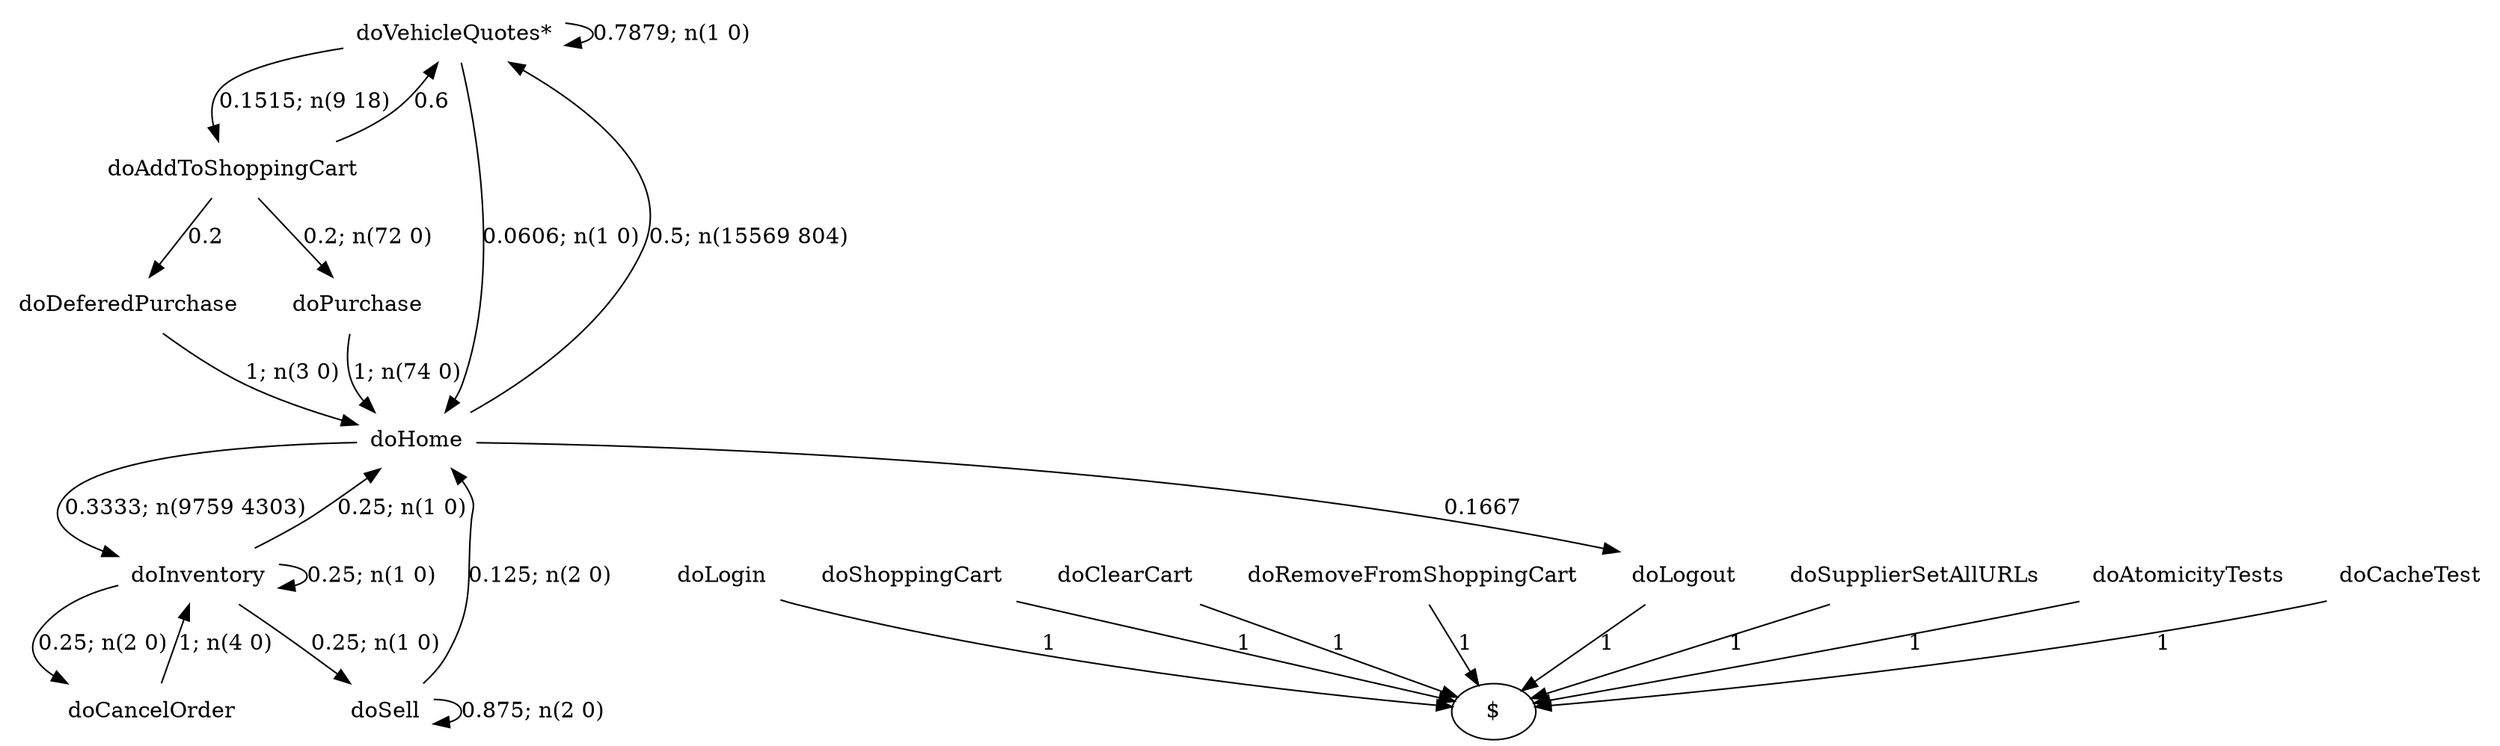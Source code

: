 digraph G {"doVehicleQuotes*" [label="doVehicleQuotes*",shape=none];"doSupplierSetAllURLs" [label="doSupplierSetAllURLs",shape=none];"doAtomicityTests" [label="doAtomicityTests",shape=none];"doCacheTest" [label="doCacheTest",shape=none];"doLogin" [label="doLogin",shape=none];"doAddToShoppingCart" [label="doAddToShoppingCart",shape=none];"doDeferedPurchase" [label="doDeferedPurchase",shape=none];"doHome" [label="doHome",shape=none];"doShoppingCart" [label="doShoppingCart",shape=none];"doClearCart" [label="doClearCart",shape=none];"doPurchase" [label="doPurchase",shape=none];"doInventory" [label="doInventory",shape=none];"doSell" [label="doSell",shape=none];"doLogout" [label="doLogout",shape=none];"doCancelOrder" [label="doCancelOrder",shape=none];"doRemoveFromShoppingCart" [label="doRemoveFromShoppingCart",shape=none];"doVehicleQuotes*"->"doVehicleQuotes*" [style=solid,label="0.7879; n(1 0)"];"doVehicleQuotes*"->"doAddToShoppingCart" [style=solid,label="0.1515; n(9 18)"];"doVehicleQuotes*"->"doHome" [style=solid,label="0.0606; n(1 0)"];"doSupplierSetAllURLs"->"$" [style=solid,label="1"];"doAtomicityTests"->"$" [style=solid,label="1"];"doCacheTest"->"$" [style=solid,label="1"];"doLogin"->"$" [style=solid,label="1"];"doAddToShoppingCart"->"doVehicleQuotes*" [style=solid,label="0.6"];"doAddToShoppingCart"->"doDeferedPurchase" [style=solid,label="0.2"];"doAddToShoppingCart"->"doPurchase" [style=solid,label="0.2; n(72 0)"];"doDeferedPurchase"->"doHome" [style=solid,label="1; n(3 0)"];"doHome"->"doVehicleQuotes*" [style=solid,label="0.5; n(15569 804)"];"doHome"->"doInventory" [style=solid,label="0.3333; n(9759 4303)"];"doHome"->"doLogout" [style=solid,label="0.1667"];"doShoppingCart"->"$" [style=solid,label="1"];"doClearCart"->"$" [style=solid,label="1"];"doPurchase"->"doHome" [style=solid,label="1; n(74 0)"];"doInventory"->"doHome" [style=solid,label="0.25; n(1 0)"];"doInventory"->"doInventory" [style=solid,label="0.25; n(1 0)"];"doInventory"->"doSell" [style=solid,label="0.25; n(1 0)"];"doInventory"->"doCancelOrder" [style=solid,label="0.25; n(2 0)"];"doSell"->"doHome" [style=solid,label="0.125; n(2 0)"];"doSell"->"doSell" [style=solid,label="0.875; n(2 0)"];"doLogout"->"$" [style=solid,label="1"];"doCancelOrder"->"doInventory" [style=solid,label="1; n(4 0)"];"doRemoveFromShoppingCart"->"$" [style=solid,label="1"];}